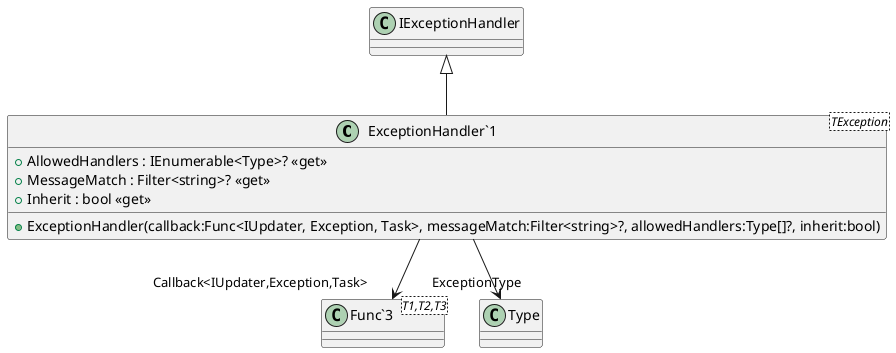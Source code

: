 @startuml
class "ExceptionHandler`1"<TException> {
    + ExceptionHandler(callback:Func<IUpdater, Exception, Task>, messageMatch:Filter<string>?, allowedHandlers:Type[]?, inherit:bool)
    + AllowedHandlers : IEnumerable<Type>? <<get>>
    + MessageMatch : Filter<string>? <<get>>
    + Inherit : bool <<get>>
}
class "Func`3"<T1,T2,T3> {
}
IExceptionHandler <|-- "ExceptionHandler`1"
"ExceptionHandler`1" --> "ExceptionType" Type
"ExceptionHandler`1" --> "Callback<IUpdater,Exception,Task>" "Func`3"
@enduml
